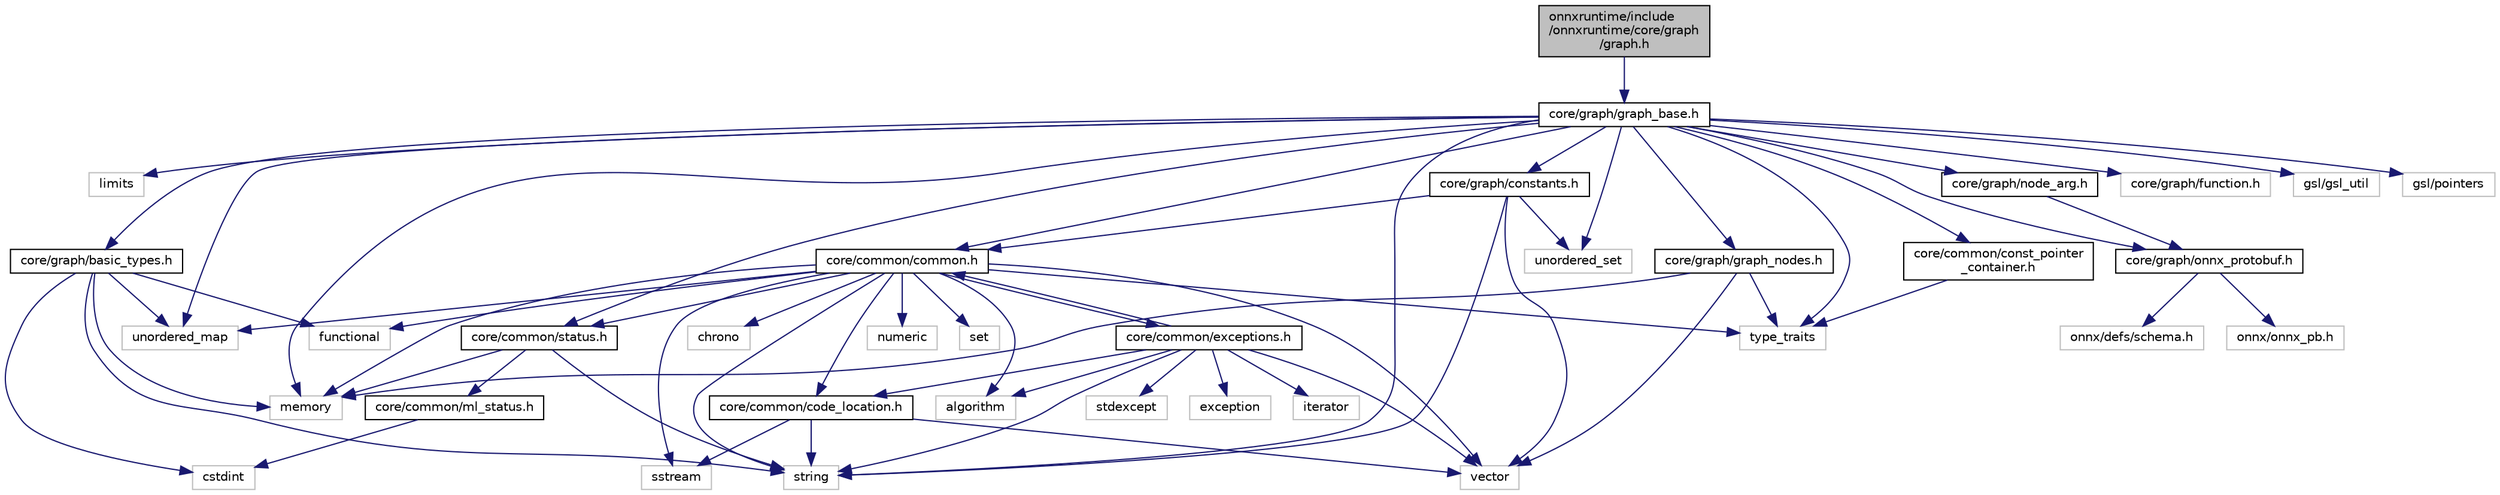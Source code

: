 digraph "onnxruntime/include/onnxruntime/core/graph/graph.h"
{
  edge [fontname="Helvetica",fontsize="10",labelfontname="Helvetica",labelfontsize="10"];
  node [fontname="Helvetica",fontsize="10",shape=record];
  Node0 [label="onnxruntime/include\l/onnxruntime/core/graph\l/graph.h",height=0.2,width=0.4,color="black", fillcolor="grey75", style="filled", fontcolor="black"];
  Node0 -> Node1 [color="midnightblue",fontsize="10",style="solid"];
  Node1 [label="core/graph/graph_base.h",height=0.2,width=0.4,color="black", fillcolor="white", style="filled",URL="$graph__base_8h.html"];
  Node1 -> Node2 [color="midnightblue",fontsize="10",style="solid"];
  Node2 [label="limits",height=0.2,width=0.4,color="grey75", fillcolor="white", style="filled"];
  Node1 -> Node3 [color="midnightblue",fontsize="10",style="solid"];
  Node3 [label="memory",height=0.2,width=0.4,color="grey75", fillcolor="white", style="filled"];
  Node1 -> Node4 [color="midnightblue",fontsize="10",style="solid"];
  Node4 [label="string",height=0.2,width=0.4,color="grey75", fillcolor="white", style="filled"];
  Node1 -> Node5 [color="midnightblue",fontsize="10",style="solid"];
  Node5 [label="type_traits",height=0.2,width=0.4,color="grey75", fillcolor="white", style="filled"];
  Node1 -> Node6 [color="midnightblue",fontsize="10",style="solid"];
  Node6 [label="unordered_map",height=0.2,width=0.4,color="grey75", fillcolor="white", style="filled"];
  Node1 -> Node7 [color="midnightblue",fontsize="10",style="solid"];
  Node7 [label="unordered_set",height=0.2,width=0.4,color="grey75", fillcolor="white", style="filled"];
  Node1 -> Node8 [color="midnightblue",fontsize="10",style="solid"];
  Node8 [label="core/common/common.h",height=0.2,width=0.4,color="black", fillcolor="white", style="filled",URL="$include_2onnxruntime_2core_2common_2common_8h.html"];
  Node8 -> Node9 [color="midnightblue",fontsize="10",style="solid"];
  Node9 [label="algorithm",height=0.2,width=0.4,color="grey75", fillcolor="white", style="filled"];
  Node8 -> Node10 [color="midnightblue",fontsize="10",style="solid"];
  Node10 [label="functional",height=0.2,width=0.4,color="grey75", fillcolor="white", style="filled"];
  Node8 -> Node3 [color="midnightblue",fontsize="10",style="solid"];
  Node8 -> Node11 [color="midnightblue",fontsize="10",style="solid"];
  Node11 [label="numeric",height=0.2,width=0.4,color="grey75", fillcolor="white", style="filled"];
  Node8 -> Node12 [color="midnightblue",fontsize="10",style="solid"];
  Node12 [label="set",height=0.2,width=0.4,color="grey75", fillcolor="white", style="filled"];
  Node8 -> Node13 [color="midnightblue",fontsize="10",style="solid"];
  Node13 [label="sstream",height=0.2,width=0.4,color="grey75", fillcolor="white", style="filled"];
  Node8 -> Node4 [color="midnightblue",fontsize="10",style="solid"];
  Node8 -> Node5 [color="midnightblue",fontsize="10",style="solid"];
  Node8 -> Node6 [color="midnightblue",fontsize="10",style="solid"];
  Node8 -> Node14 [color="midnightblue",fontsize="10",style="solid"];
  Node14 [label="vector",height=0.2,width=0.4,color="grey75", fillcolor="white", style="filled"];
  Node8 -> Node15 [color="midnightblue",fontsize="10",style="solid"];
  Node15 [label="chrono",height=0.2,width=0.4,color="grey75", fillcolor="white", style="filled"];
  Node8 -> Node16 [color="midnightblue",fontsize="10",style="solid"];
  Node16 [label="core/common/code_location.h",height=0.2,width=0.4,color="black", fillcolor="white", style="filled",URL="$code__location_8h.html"];
  Node16 -> Node13 [color="midnightblue",fontsize="10",style="solid"];
  Node16 -> Node4 [color="midnightblue",fontsize="10",style="solid"];
  Node16 -> Node14 [color="midnightblue",fontsize="10",style="solid"];
  Node8 -> Node17 [color="midnightblue",fontsize="10",style="solid"];
  Node17 [label="core/common/exceptions.h",height=0.2,width=0.4,color="black", fillcolor="white", style="filled",URL="$exceptions_8h.html"];
  Node17 -> Node9 [color="midnightblue",fontsize="10",style="solid"];
  Node17 -> Node18 [color="midnightblue",fontsize="10",style="solid"];
  Node18 [label="exception",height=0.2,width=0.4,color="grey75", fillcolor="white", style="filled"];
  Node17 -> Node19 [color="midnightblue",fontsize="10",style="solid"];
  Node19 [label="iterator",height=0.2,width=0.4,color="grey75", fillcolor="white", style="filled"];
  Node17 -> Node20 [color="midnightblue",fontsize="10",style="solid"];
  Node20 [label="stdexcept",height=0.2,width=0.4,color="grey75", fillcolor="white", style="filled"];
  Node17 -> Node4 [color="midnightblue",fontsize="10",style="solid"];
  Node17 -> Node14 [color="midnightblue",fontsize="10",style="solid"];
  Node17 -> Node8 [color="midnightblue",fontsize="10",style="solid"];
  Node17 -> Node16 [color="midnightblue",fontsize="10",style="solid"];
  Node8 -> Node21 [color="midnightblue",fontsize="10",style="solid"];
  Node21 [label="core/common/status.h",height=0.2,width=0.4,color="black", fillcolor="white", style="filled",URL="$status_8h.html"];
  Node21 -> Node3 [color="midnightblue",fontsize="10",style="solid"];
  Node21 -> Node4 [color="midnightblue",fontsize="10",style="solid"];
  Node21 -> Node22 [color="midnightblue",fontsize="10",style="solid"];
  Node22 [label="core/common/ml_status.h",height=0.2,width=0.4,color="black", fillcolor="white", style="filled",URL="$ml__status_8h.html"];
  Node22 -> Node23 [color="midnightblue",fontsize="10",style="solid"];
  Node23 [label="cstdint",height=0.2,width=0.4,color="grey75", fillcolor="white", style="filled"];
  Node1 -> Node24 [color="midnightblue",fontsize="10",style="solid"];
  Node24 [label="core/common/const_pointer\l_container.h",height=0.2,width=0.4,color="black", fillcolor="white", style="filled",URL="$const__pointer__container_8h.html"];
  Node24 -> Node5 [color="midnightblue",fontsize="10",style="solid"];
  Node1 -> Node21 [color="midnightblue",fontsize="10",style="solid"];
  Node1 -> Node25 [color="midnightblue",fontsize="10",style="solid"];
  Node25 [label="core/graph/basic_types.h",height=0.2,width=0.4,color="black", fillcolor="white", style="filled",URL="$basic__types_8h.html"];
  Node25 -> Node6 [color="midnightblue",fontsize="10",style="solid"];
  Node25 -> Node4 [color="midnightblue",fontsize="10",style="solid"];
  Node25 -> Node23 [color="midnightblue",fontsize="10",style="solid"];
  Node25 -> Node3 [color="midnightblue",fontsize="10",style="solid"];
  Node25 -> Node10 [color="midnightblue",fontsize="10",style="solid"];
  Node1 -> Node26 [color="midnightblue",fontsize="10",style="solid"];
  Node26 [label="core/graph/constants.h",height=0.2,width=0.4,color="black", fillcolor="white", style="filled",URL="$constants_8h.html"];
  Node26 -> Node4 [color="midnightblue",fontsize="10",style="solid"];
  Node26 -> Node7 [color="midnightblue",fontsize="10",style="solid"];
  Node26 -> Node14 [color="midnightblue",fontsize="10",style="solid"];
  Node26 -> Node8 [color="midnightblue",fontsize="10",style="solid"];
  Node1 -> Node27 [color="midnightblue",fontsize="10",style="solid"];
  Node27 [label="core/graph/graph_nodes.h",height=0.2,width=0.4,color="black", fillcolor="white", style="filled",URL="$graph__nodes_8h.html"];
  Node27 -> Node3 [color="midnightblue",fontsize="10",style="solid"];
  Node27 -> Node5 [color="midnightblue",fontsize="10",style="solid"];
  Node27 -> Node14 [color="midnightblue",fontsize="10",style="solid"];
  Node1 -> Node28 [color="midnightblue",fontsize="10",style="solid"];
  Node28 [label="core/graph/node_arg.h",height=0.2,width=0.4,color="black", fillcolor="white", style="filled",URL="$node__arg_8h.html"];
  Node28 -> Node29 [color="midnightblue",fontsize="10",style="solid"];
  Node29 [label="core/graph/onnx_protobuf.h",height=0.2,width=0.4,color="black", fillcolor="white", style="filled",URL="$onnx__protobuf_8h.html"];
  Node29 -> Node30 [color="midnightblue",fontsize="10",style="solid"];
  Node30 [label="onnx/defs/schema.h",height=0.2,width=0.4,color="grey75", fillcolor="white", style="filled"];
  Node29 -> Node31 [color="midnightblue",fontsize="10",style="solid"];
  Node31 [label="onnx/onnx_pb.h",height=0.2,width=0.4,color="grey75", fillcolor="white", style="filled"];
  Node1 -> Node29 [color="midnightblue",fontsize="10",style="solid"];
  Node1 -> Node32 [color="midnightblue",fontsize="10",style="solid"];
  Node32 [label="core/graph/function.h",height=0.2,width=0.4,color="grey75", fillcolor="white", style="filled"];
  Node1 -> Node33 [color="midnightblue",fontsize="10",style="solid"];
  Node33 [label="gsl/gsl_util",height=0.2,width=0.4,color="grey75", fillcolor="white", style="filled"];
  Node1 -> Node34 [color="midnightblue",fontsize="10",style="solid"];
  Node34 [label="gsl/pointers",height=0.2,width=0.4,color="grey75", fillcolor="white", style="filled"];
}
